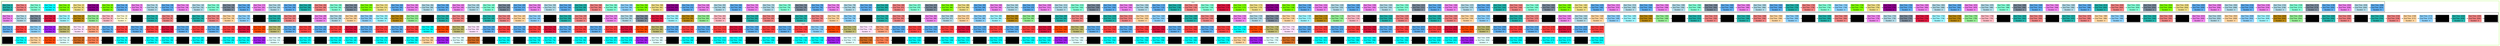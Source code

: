 digraph G {

fontname="Helvetica,Arial,sans-serif"
node [fontname="Helvetica,Arial,sans-serif"]
edge [fontname="Helvetica,Arial,sans-serif"]
graph [rankdir = "LR"];
node [fontsize = "20" shape = "ellipse"];

    subgraph cluster_Mod_0{
        color =chartreuse
        style = bold
        subgraph cluster_0{
           node [style=filled]
           color = black


            "node447" [
               label = "Start Time : 0 | End Time : 4 | Duration : 4"
               shape = "record"
               color = lightseagreen
            ]

            "node385" [
               label = "Start Time : 4 | End Time : 8 | Duration : 4"
               shape = "record"
               color = lightcoral
            ]

            "node96" [
               label = "Start Time : 8 | End Time : 14 | Duration : 6"
               shape = "record"
               color = aquamarine
            ]

            "node314" [
               label = "Start Time : 14 | End Time : 18 | Duration : 4"
               shape = "record"
               color = cyan
            ]

            "node220" [
               label = "Start Time : 18 | End Time : 22 | Duration : 4"
               shape = "record"
               color = chartreuse
            ]

            "node425" [
               label = "Start Time : 22 | End Time : 26 | Duration : 4"
               shape = "record"
               color = lightgoldenrod
            ]

            "node346" [
               label = "Start Time : 26 | End Time : 30 | Duration : 4"
               shape = "record"
               color = darkmagenta
            ]

            "node350" [
               label = "Start Time : 30 | End Time : 34 | Duration : 4"
               shape = "record"
               color = lawngreen
            ]

            "node1" [
               label = "Start Time : 36 | End Time : 42 | Duration : 6"
               shape = "record"
               color = steelblue2
            ]

            "node133" [
               label = "Start Time : 72 | End Time : 76 | Duration : 4"
               shape = "record"
               color = violet
            ]

            "node354" [
               label = "Start Time : 76 | End Time : 80 | Duration : 4"
               shape = "record"
               color = lightblue
            ]

            "node3" [
               label = "Start Time : 108 | End Time : 114 | Duration : 6"
               shape = "record"
               color = steelblue2
            ]

            "node134" [
               label = "Start Time : 144 | End Time : 148 | Duration : 4"
               shape = "record"
               color = violet
            ]

            "node355" [
               label = "Start Time : 148 | End Time : 152 | Duration : 4"
               shape = "record"
               color = lightblue
            ]

            "node97" [
               label = "Start Time : 152 | End Time : 158 | Duration : 6"
               shape = "record"
               color = aquamarine
            ]

            "node496" [
               label = "Start Time : 158 | End Time : 162 | Duration : 4"
               shape = "record"
               color = lightslategray
            ]

            "node5" [
               label = "Start Time : 180 | End Time : 186 | Duration : 6"
               shape = "record"
               color = steelblue2
            ]

            "node135" [
               label = "Start Time : 216 | End Time : 220 | Duration : 4"
               shape = "record"
               color = violet
            ]

            "node356" [
               label = "Start Time : 220 | End Time : 224 | Duration : 4"
               shape = "record"
               color = lightblue
            ]

            "node7" [
               label = "Start Time : 252 | End Time : 258 | Duration : 6"
               shape = "record"
               color = steelblue2
            ]

            "node451" [
               label = "Start Time : 288 | End Time : 292 | Duration : 4"
               shape = "record"
               color = lightseagreen
            ]

            "node389" [
               label = "Start Time : 292 | End Time : 296 | Duration : 4"
               shape = "record"
               color = lightcoral
            ]

            "node98" [
               label = "Start Time : 296 | End Time : 302 | Duration : 6"
               shape = "record"
               color = aquamarine
            ]

            "node497" [
               label = "Start Time : 302 | End Time : 306 | Duration : 4"
               shape = "record"
               color = lightslategray
            ]

            "node221" [
               label = "Start Time : 306 | End Time : 310 | Duration : 4"
               shape = "record"
               color = chartreuse
            ]

            "node426" [
               label = "Start Time : 310 | End Time : 314 | Duration : 4"
               shape = "record"
               color = lightgoldenrod
            ]

            "node9" [
               label = "Start Time : 324 | End Time : 330 | Duration : 6"
               shape = "record"
               color = steelblue2
            ]

            "node137" [
               label = "Start Time : 360 | End Time : 364 | Duration : 4"
               shape = "record"
               color = violet
            ]

            "node358" [
               label = "Start Time : 364 | End Time : 368 | Duration : 4"
               shape = "record"
               color = lightblue
            ]

            "node11" [
               label = "Start Time : 396 | End Time : 402 | Duration : 6"
               shape = "record"
               color = steelblue2
            ]

            "node138" [
               label = "Start Time : 432 | End Time : 436 | Duration : 4"
               shape = "record"
               color = violet
            ]

            "node359" [
               label = "Start Time : 436 | End Time : 440 | Duration : 4"
               shape = "record"
               color = lightblue
            ]

            "node99" [
               label = "Start Time : 440 | End Time : 446 | Duration : 6"
               shape = "record"
               color = aquamarine
            ]

            "node498" [
               label = "Start Time : 446 | End Time : 450 | Duration : 4"
               shape = "record"
               color = lightslategray
            ]

            "node13" [
               label = "Start Time : 468 | End Time : 474 | Duration : 6"
               shape = "record"
               color = steelblue2
            ]

            "node139" [
               label = "Start Time : 504 | End Time : 508 | Duration : 4"
               shape = "record"
               color = violet
            ]

            "node360" [
               label = "Start Time : 508 | End Time : 512 | Duration : 4"
               shape = "record"
               color = lightblue
            ]

            "node15" [
               label = "Start Time : 540 | End Time : 546 | Duration : 6"
               shape = "record"
               color = steelblue2
            ]

            "node455" [
               label = "Start Time : 576 | End Time : 580 | Duration : 4"
               shape = "record"
               color = lightseagreen
            ]

            "node393" [
               label = "Start Time : 580 | End Time : 584 | Duration : 4"
               shape = "record"
               color = lightcoral
            ]

            "node100" [
               label = "Start Time : 584 | End Time : 590 | Duration : 6"
               shape = "record"
               color = aquamarine
            ]

            "node483" [
               label = "Start Time : 590 | End Time : 594 | Duration : 4"
               shape = "record"
               color = lightskyblue
            ]

            "node222" [
               label = "Start Time : 594 | End Time : 598 | Duration : 4"
               shape = "record"
               color = chartreuse
            ]

            "node427" [
               label = "Start Time : 598 | End Time : 602 | Duration : 4"
               shape = "record"
               color = lightgoldenrod
            ]

            "node347" [
               label = "Start Time : 602 | End Time : 606 | Duration : 4"
               shape = "record"
               color = darkmagenta
            ]

            "node17" [
               label = "Start Time : 612 | End Time : 618 | Duration : 6"
               shape = "record"
               color = steelblue2
            ]

            "node141" [
               label = "Start Time : 648 | End Time : 652 | Duration : 4"
               shape = "record"
               color = violet
            ]

            "node362" [
               label = "Start Time : 652 | End Time : 656 | Duration : 4"
               shape = "record"
               color = lightblue
            ]

            "node19" [
               label = "Start Time : 684 | End Time : 690 | Duration : 6"
               shape = "record"
               color = steelblue2
            ]

            "node142" [
               label = "Start Time : 720 | End Time : 724 | Duration : 4"
               shape = "record"
               color = violet
            ]

            "node363" [
               label = "Start Time : 724 | End Time : 728 | Duration : 4"
               shape = "record"
               color = lightblue
            ]

            "node101" [
               label = "Start Time : 728 | End Time : 734 | Duration : 6"
               shape = "record"
               color = aquamarine
            ]

            "node500" [
               label = "Start Time : 734 | End Time : 738 | Duration : 4"
               shape = "record"
               color = lightslategray
            ]

            "node21" [
               label = "Start Time : 756 | End Time : 762 | Duration : 6"
               shape = "record"
               color = steelblue2
            ]

            "node143" [
               label = "Start Time : 792 | End Time : 796 | Duration : 4"
               shape = "record"
               color = violet
            ]

            "node364" [
               label = "Start Time : 796 | End Time : 800 | Duration : 4"
               shape = "record"
               color = lightblue
            ]

            "node23" [
               label = "Start Time : 828 | End Time : 834 | Duration : 6"
               shape = "record"
               color = steelblue2
            ]

            "node459" [
               label = "Start Time : 864 | End Time : 868 | Duration : 4"
               shape = "record"
               color = lightseagreen
            ]

            "node397" [
               label = "Start Time : 868 | End Time : 872 | Duration : 4"
               shape = "record"
               color = lightcoral
            ]

            "node102" [
               label = "Start Time : 872 | End Time : 878 | Duration : 6"
               shape = "record"
               color = aquamarine
            ]

            "node501" [
               label = "Start Time : 878 | End Time : 882 | Duration : 4"
               shape = "record"
               color = lightslategray
            ]

            "node223" [
               label = "Start Time : 882 | End Time : 886 | Duration : 4"
               shape = "record"
               color = chartreuse
            ]

            "node428" [
               label = "Start Time : 886 | End Time : 890 | Duration : 4"
               shape = "record"
               color = lightgoldenrod
            ]

            "node25" [
               label = "Start Time : 900 | End Time : 906 | Duration : 6"
               shape = "record"
               color = steelblue2
            ]

            "node145" [
               label = "Start Time : 936 | End Time : 940 | Duration : 4"
               shape = "record"
               color = violet
            ]

            "node366" [
               label = "Start Time : 940 | End Time : 944 | Duration : 4"
               shape = "record"
               color = lightblue
            ]

            "node27" [
               label = "Start Time : 972 | End Time : 978 | Duration : 6"
               shape = "record"
               color = steelblue2
            ]

            "node146" [
               label = "Start Time : 1008 | End Time : 1012 | Duration : 4"
               shape = "record"
               color = violet
            ]

            "node367" [
               label = "Start Time : 1012 | End Time : 1016 | Duration : 4"
               shape = "record"
               color = lightblue
            ]

            "node103" [
               label = "Start Time : 1016 | End Time : 1022 | Duration : 6"
               shape = "record"
               color = aquamarine
            ]

            "node502" [
               label = "Start Time : 1022 | End Time : 1026 | Duration : 4"
               shape = "record"
               color = lightslategray
            ]

            "node29" [
               label = "Start Time : 1044 | End Time : 1050 | Duration : 6"
               shape = "record"
               color = steelblue2
            ]

            "node147" [
               label = "Start Time : 1080 | End Time : 1084 | Duration : 4"
               shape = "record"
               color = violet
            ]

            "node368" [
               label = "Start Time : 1084 | End Time : 1088 | Duration : 4"
               shape = "record"
               color = lightblue
            ]

            "node31" [
               label = "Start Time : 1116 | End Time : 1122 | Duration : 6"
               shape = "record"
               color = steelblue2
            ]

            "node463" [
               label = "Start Time : 1152 | End Time : 1156 | Duration : 4"
               shape = "record"
               color = lightseagreen
            ]

            "node401" [
               label = "Start Time : 1156 | End Time : 1160 | Duration : 4"
               shape = "record"
               color = lightcoral
            ]

            "node104" [
               label = "Start Time : 1160 | End Time : 1166 | Duration : 6"
               shape = "record"
               color = aquamarine
            ]

            "node306" [
               label = "Start Time : 1166 | End Time : 1170 | Duration : 4"
               shape = "record"
               color = crimson
            ]

            "node224" [
               label = "Start Time : 1170 | End Time : 1174 | Duration : 4"
               shape = "record"
               color = chartreuse
            ]

            "node429" [
               label = "Start Time : 1174 | End Time : 1178 | Duration : 4"
               shape = "record"
               color = lightgoldenrod
            ]

            "node348" [
               label = "Start Time : 1178 | End Time : 1182 | Duration : 4"
               shape = "record"
               color = darkmagenta
            ]

            "node351" [
               label = "Start Time : 1182 | End Time : 1186 | Duration : 4"
               shape = "record"
               color = lawngreen
            ]

            "node33" [
               label = "Start Time : 1188 | End Time : 1194 | Duration : 6"
               shape = "record"
               color = steelblue2
            ]

            "node149" [
               label = "Start Time : 1224 | End Time : 1228 | Duration : 4"
               shape = "record"
               color = violet
            ]

            "node370" [
               label = "Start Time : 1228 | End Time : 1232 | Duration : 4"
               shape = "record"
               color = lightblue
            ]

            "node35" [
               label = "Start Time : 1260 | End Time : 1266 | Duration : 6"
               shape = "record"
               color = steelblue2
            ]

            "node150" [
               label = "Start Time : 1296 | End Time : 1300 | Duration : 4"
               shape = "record"
               color = violet
            ]

            "node371" [
               label = "Start Time : 1300 | End Time : 1304 | Duration : 4"
               shape = "record"
               color = lightblue
            ]

            "node105" [
               label = "Start Time : 1304 | End Time : 1310 | Duration : 6"
               shape = "record"
               color = aquamarine
            ]

            "node504" [
               label = "Start Time : 1310 | End Time : 1314 | Duration : 4"
               shape = "record"
               color = lightslategray
            ]

            "node37" [
               label = "Start Time : 1332 | End Time : 1338 | Duration : 6"
               shape = "record"
               color = steelblue2
            ]

            "node151" [
               label = "Start Time : 1368 | End Time : 1372 | Duration : 4"
               shape = "record"
               color = violet
            ]

            "node372" [
               label = "Start Time : 1372 | End Time : 1376 | Duration : 4"
               shape = "record"
               color = lightblue
            ]

            "node39" [
               label = "Start Time : 1404 | End Time : 1410 | Duration : 6"
               shape = "record"
               color = steelblue2
            ]

            "node467" [
               label = "Start Time : 1440 | End Time : 1444 | Duration : 4"
               shape = "record"
               color = lightseagreen
            ]

            "node405" [
               label = "Start Time : 1444 | End Time : 1448 | Duration : 4"
               shape = "record"
               color = lightcoral
            ]

            "node106" [
               label = "Start Time : 1448 | End Time : 1454 | Duration : 6"
               shape = "record"
               color = aquamarine
            ]

            "node505" [
               label = "Start Time : 1454 | End Time : 1458 | Duration : 4"
               shape = "record"
               color = lightslategray
            ]

            "node225" [
               label = "Start Time : 1458 | End Time : 1462 | Duration : 4"
               shape = "record"
               color = chartreuse
            ]

            "node430" [
               label = "Start Time : 1462 | End Time : 1466 | Duration : 4"
               shape = "record"
               color = lightgoldenrod
            ]

            "node41" [
               label = "Start Time : 1476 | End Time : 1482 | Duration : 6"
               shape = "record"
               color = steelblue2
            ]

            "node153" [
               label = "Start Time : 1512 | End Time : 1516 | Duration : 4"
               shape = "record"
               color = violet
            ]

            "node374" [
               label = "Start Time : 1516 | End Time : 1520 | Duration : 4"
               shape = "record"
               color = lightblue
            ]

            "node43" [
               label = "Start Time : 1548 | End Time : 1554 | Duration : 6"
               shape = "record"
               color = steelblue2
            ]

            "node154" [
               label = "Start Time : 1584 | End Time : 1588 | Duration : 4"
               shape = "record"
               color = violet
            ]

            "node375" [
               label = "Start Time : 1588 | End Time : 1592 | Duration : 4"
               shape = "record"
               color = lightblue
            ]

            "node107" [
               label = "Start Time : 1592 | End Time : 1598 | Duration : 6"
               shape = "record"
               color = aquamarine
            ]

            "node506" [
               label = "Start Time : 1598 | End Time : 1602 | Duration : 4"
               shape = "record"
               color = lightslategray
            ]

            "node45" [
               label = "Start Time : 1620 | End Time : 1626 | Duration : 6"
               shape = "record"
               color = steelblue2
            ]

            "node155" [
               label = "Start Time : 1656 | End Time : 1660 | Duration : 4"
               shape = "record"
               color = violet
            ]

            "node376" [
               label = "Start Time : 1660 | End Time : 1664 | Duration : 4"
               shape = "record"
               color = lightblue
            ]

            "node47" [
               label = "Start Time : 1692 | End Time : 1698 | Duration : 6"
               shape = "record"
               color = steelblue2
            ]

            "node471" [
               label = "Start Time : 1728 | End Time : 1732 | Duration : 4"
               shape = "record"
               color = lightseagreen
            ]

            "node409" [
               label = "Start Time : 1732 | End Time : 1736 | Duration : 4"
               shape = "record"
               color = lightcoral
            ]

            "node108" [
               label = "Start Time : 1736 | End Time : 1742 | Duration : 6"
               shape = "record"
               color = aquamarine
            ]

            "node491" [
               label = "Start Time : 1742 | End Time : 1746 | Duration : 4"
               shape = "record"
               color = lightskyblue
            ]

            "node226" [
               label = "Start Time : 1746 | End Time : 1750 | Duration : 4"
               shape = "record"
               color = chartreuse
            ]

            "node431" [
               label = "Start Time : 1750 | End Time : 1754 | Duration : 4"
               shape = "record"
               color = lightgoldenrod
            ]

            "node349" [
               label = "Start Time : 1754 | End Time : 1758 | Duration : 4"
               shape = "record"
               color = darkmagenta
            ]

            "node49" [
               label = "Start Time : 1764 | End Time : 1770 | Duration : 6"
               shape = "record"
               color = steelblue2
            ]

            "node157" [
               label = "Start Time : 1800 | End Time : 1804 | Duration : 4"
               shape = "record"
               color = violet
            ]

            "node378" [
               label = "Start Time : 1804 | End Time : 1808 | Duration : 4"
               shape = "record"
               color = lightblue
            ]

            "node51" [
               label = "Start Time : 1836 | End Time : 1842 | Duration : 6"
               shape = "record"
               color = steelblue2
            ]

            "node158" [
               label = "Start Time : 1872 | End Time : 1876 | Duration : 4"
               shape = "record"
               color = violet
            ]

            "node379" [
               label = "Start Time : 1876 | End Time : 1880 | Duration : 4"
               shape = "record"
               color = lightblue
            ]

            "node109" [
               label = "Start Time : 1880 | End Time : 1886 | Duration : 6"
               shape = "record"
               color = aquamarine
            ]

            "node508" [
               label = "Start Time : 1886 | End Time : 1890 | Duration : 4"
               shape = "record"
               color = lightslategray
            ]

            "node53" [
               label = "Start Time : 1908 | End Time : 1914 | Duration : 6"
               shape = "record"
               color = steelblue2
            ]

            "node159" [
               label = "Start Time : 1944 | End Time : 1948 | Duration : 4"
               shape = "record"
               color = violet
            ]

            "node380" [
               label = "Start Time : 1948 | End Time : 1952 | Duration : 4"
               shape = "record"
               color = lightblue
            ]

            "node55" [
               label = "Start Time : 1980 | End Time : 1986 | Duration : 6"
               shape = "record"
               color = steelblue2
            ]

            "node475" [
               label = "Start Time : 2016 | End Time : 2020 | Duration : 4"
               shape = "record"
               color = lightseagreen
            ]

            "node413" [
               label = "Start Time : 2020 | End Time : 2024 | Duration : 4"
               shape = "record"
               color = lightcoral
            ]

            "node110" [
               label = "Start Time : 2024 | End Time : 2030 | Duration : 6"
               shape = "record"
               color = aquamarine
            ]

            "node509" [
               label = "Start Time : 2030 | End Time : 2034 | Duration : 4"
               shape = "record"
               color = lightslategray
            ]

            "node227" [
               label = "Start Time : 2034 | End Time : 2038 | Duration : 4"
               shape = "record"
               color = chartreuse
            ]

            "node432" [
               label = "Start Time : 2038 | End Time : 2042 | Duration : 4"
               shape = "record"
               color = lightgoldenrod
            ]

            "node57" [
               label = "Start Time : 2052 | End Time : 2058 | Duration : 6"
               shape = "record"
               color = steelblue2
            ]

            "node161" [
               label = "Start Time : 2088 | End Time : 2092 | Duration : 4"
               shape = "record"
               color = violet
            ]

            "node382" [
               label = "Start Time : 2092 | End Time : 2096 | Duration : 4"
               shape = "record"
               color = lightblue
            ]

            "node59" [
               label = "Start Time : 2124 | End Time : 2130 | Duration : 6"
               shape = "record"
               color = steelblue2
            ]

            "node162" [
               label = "Start Time : 2160 | End Time : 2164 | Duration : 4"
               shape = "record"
               color = violet
            ]

            "node383" [
               label = "Start Time : 2164 | End Time : 2168 | Duration : 4"
               shape = "record"
               color = lightblue
            ]

            "node111" [
               label = "Start Time : 2168 | End Time : 2174 | Duration : 6"
               shape = "record"
               color = aquamarine
            ]

            "node510" [
               label = "Start Time : 2174 | End Time : 2178 | Duration : 4"
               shape = "record"
               color = lightslategray
            ]

            "node61" [
               label = "Start Time : 2196 | End Time : 2202 | Duration : 6"
               shape = "record"
               color = steelblue2
            ]

            "node163" [
               label = "Start Time : 2232 | End Time : 2236 | Duration : 4"
               shape = "record"
               color = violet
            ]

            "node384" [
               label = "Start Time : 2236 | End Time : 2240 | Duration : 4"
               shape = "record"
               color = lightblue
            ]

            "node63" [
               label = "Start Time : 2268 | End Time : 2274 | Duration : 6"
               shape = "record"
               color = steelblue2
            ]

            node447 -> node385 -> node96 -> node314 -> node220 -> node425 -> node346 -> node350 -> node1 -> node133 -> node354 -> node3 -> node134 -> node355 -> node97 -> node496 -> node5 -> node135 -> node356 -> node7 -> node451 -> node389 -> node98 -> node497 -> node221 -> node426 -> node9 -> node137 -> node358 -> node11 -> node138 -> node359 -> node99 -> node498 -> node13 -> node139 -> node360 -> node15 -> node455 -> node393 -> node100 -> node483 -> node222 -> node427 -> node347 -> node17 -> node141 -> node362 -> node19 -> node142 -> node363 -> node101 -> node500 -> node21 -> node143 -> node364 -> node23 -> node459 -> node397 -> node102 -> node501 -> node223 -> node428 -> node25 -> node145 -> node366 -> node27 -> node146 -> node367 -> node103 -> node502 -> node29 -> node147 -> node368 -> node31 -> node463 -> node401 -> node104 -> node306 -> node224 -> node429 -> node348 -> node351 -> node33 -> node149 -> node370 -> node35 -> node150 -> node371 -> node105 -> node504 -> node37 -> node151 -> node372 -> node39 -> node467 -> node405 -> node106 -> node505 -> node225 -> node430 -> node41 -> node153 -> node374 -> node43 -> node154 -> node375 -> node107 -> node506 -> node45 -> node155 -> node376 -> node47 -> node471 -> node409 -> node108 -> node491 -> node226 -> node431 -> node349 -> node49 -> node157 -> node378 -> node51 -> node158 -> node379 -> node109 -> node508 -> node53 -> node159 -> node380 -> node55 -> node475 -> node413 -> node110 -> node509 -> node227 -> node432 -> node57 -> node161 -> node382 -> node59 -> node162 -> node383 -> node111 -> node510 -> node61 -> node163 -> node384 -> node63

            label = "PC #1"

        }
        subgraph cluster_1{
           node [style=filled]
           color = black


            "node132" [
               label = "Start Time : 0 | End Time : 4 | Duration : 4"
               shape = "record"
               color = violet
            ]

            "node353" [
               label = "Start Time : 4 | End Time : 8 | Duration : 4"
               shape = "record"
               color = lightblue
            ]

            "node495" [
               label = "Start Time : 8 | End Time : 12 | Duration : 4"
               shape = "record"
               color = lightslategray
            ]

            "node298" [
               label = "Start Time : 12 | End Time : 16 | Duration : 4"
               shape = "record"
               color = crimson
            ]

            "node212" [
               label = "Start Time : 16 | End Time : 20 | Duration : 4"
               shape = "record"
               color = cadetblue1
            ]

            "node330" [
               label = "Start Time : 20 | End Time : 24 | Duration : 4"
               shape = "record"
               color = darkgoldenrod
            ]

            "node433" [
               label = "Start Time : 24 | End Time : 28 | Duration : 4"
               shape = "record"
               color = lightgreen
            ]

            "node441" [
               label = "Start Time : 28 | End Time : 32 | Duration : 4"
               shape = "record"
               color = lightpink
            ]

            "node352" [
               label = "Start Time : 32 | End Time : 36 | Duration : 4"
               shape = "record"
               color = lemonchiffon
            ]

            "node235" [
               label = "Start Time : 36 | End Time : 40 | Duration : 4"
               shape = "record"
               color = cornflower
            ]

            "node448" [
               label = "Start Time : 72 | End Time : 76 | Duration : 4"
               shape = "record"
               color = lightseagreen
            ]

            "node386" [
               label = "Start Time : 76 | End Time : 80 | Duration : 4"
               shape = "record"
               color = lightcoral
            ]

            "node237" [
               label = "Start Time : 108 | End Time : 112 | Duration : 4"
               shape = "record"
               color = cornflower
            ]

            "node449" [
               label = "Start Time : 144 | End Time : 148 | Duration : 4"
               shape = "record"
               color = lightseagreen
            ]

            "node387" [
               label = "Start Time : 148 | End Time : 152 | Duration : 4"
               shape = "record"
               color = lightcoral
            ]

            "node197" [
               label = "Start Time : 152 | End Time : 156 | Duration : 4"
               shape = "record"
               color = burlywood1
            ]

            "node480" [
               label = "Start Time : 156 | End Time : 160 | Duration : 4"
               shape = "record"
               color = lightskyblue
            ]

            "node239" [
               label = "Start Time : 180 | End Time : 184 | Duration : 4"
               shape = "record"
               color = cornflower
            ]

            "node450" [
               label = "Start Time : 216 | End Time : 220 | Duration : 4"
               shape = "record"
               color = lightseagreen
            ]

            "node388" [
               label = "Start Time : 220 | End Time : 224 | Duration : 4"
               shape = "record"
               color = lightcoral
            ]

            "node241" [
               label = "Start Time : 252 | End Time : 256 | Duration : 4"
               shape = "record"
               color = cornflower
            ]

            "node136" [
               label = "Start Time : 288 | End Time : 292 | Duration : 4"
               shape = "record"
               color = violet
            ]

            "node357" [
               label = "Start Time : 292 | End Time : 296 | Duration : 4"
               shape = "record"
               color = lightblue
            ]

            "node198" [
               label = "Start Time : 296 | End Time : 300 | Duration : 4"
               shape = "record"
               color = burlywood1
            ]

            "node481" [
               label = "Start Time : 300 | End Time : 304 | Duration : 4"
               shape = "record"
               color = lightskyblue
            ]

            "node213" [
               label = "Start Time : 304 | End Time : 308 | Duration : 4"
               shape = "record"
               color = cadetblue1
            ]

            "node331" [
               label = "Start Time : 308 | End Time : 312 | Duration : 4"
               shape = "record"
               color = darkgoldenrod
            ]

            "node434" [
               label = "Start Time : 312 | End Time : 316 | Duration : 4"
               shape = "record"
               color = lightgreen
            ]

            "node243" [
               label = "Start Time : 324 | End Time : 328 | Duration : 4"
               shape = "record"
               color = cornflower
            ]

            "node452" [
               label = "Start Time : 360 | End Time : 364 | Duration : 4"
               shape = "record"
               color = lightseagreen
            ]

            "node390" [
               label = "Start Time : 364 | End Time : 368 | Duration : 4"
               shape = "record"
               color = lightcoral
            ]

            "node245" [
               label = "Start Time : 396 | End Time : 400 | Duration : 4"
               shape = "record"
               color = cornflower
            ]

            "node453" [
               label = "Start Time : 432 | End Time : 436 | Duration : 4"
               shape = "record"
               color = lightseagreen
            ]

            "node391" [
               label = "Start Time : 436 | End Time : 440 | Duration : 4"
               shape = "record"
               color = lightcoral
            ]

            "node199" [
               label = "Start Time : 440 | End Time : 444 | Duration : 4"
               shape = "record"
               color = burlywood1
            ]

            "node482" [
               label = "Start Time : 444 | End Time : 448 | Duration : 4"
               shape = "record"
               color = lightskyblue
            ]

            "node247" [
               label = "Start Time : 468 | End Time : 472 | Duration : 4"
               shape = "record"
               color = cornflower
            ]

            "node454" [
               label = "Start Time : 504 | End Time : 508 | Duration : 4"
               shape = "record"
               color = lightseagreen
            ]

            "node392" [
               label = "Start Time : 508 | End Time : 512 | Duration : 4"
               shape = "record"
               color = lightcoral
            ]

            "node249" [
               label = "Start Time : 540 | End Time : 544 | Duration : 4"
               shape = "record"
               color = cornflower
            ]

            "node140" [
               label = "Start Time : 576 | End Time : 580 | Duration : 4"
               shape = "record"
               color = violet
            ]

            "node361" [
               label = "Start Time : 580 | End Time : 584 | Duration : 4"
               shape = "record"
               color = lightblue
            ]

            "node499" [
               label = "Start Time : 584 | End Time : 588 | Duration : 4"
               shape = "record"
               color = lightslategray
            ]

            "node302" [
               label = "Start Time : 588 | End Time : 592 | Duration : 4"
               shape = "record"
               color = crimson
            ]

            "node214" [
               label = "Start Time : 592 | End Time : 596 | Duration : 4"
               shape = "record"
               color = cadetblue1
            ]

            "node332" [
               label = "Start Time : 596 | End Time : 600 | Duration : 4"
               shape = "record"
               color = darkgoldenrod
            ]

            "node435" [
               label = "Start Time : 600 | End Time : 604 | Duration : 4"
               shape = "record"
               color = lightgreen
            ]

            "node442" [
               label = "Start Time : 604 | End Time : 608 | Duration : 4"
               shape = "record"
               color = lightpink
            ]

            "node251" [
               label = "Start Time : 612 | End Time : 616 | Duration : 4"
               shape = "record"
               color = cornflower
            ]

            "node456" [
               label = "Start Time : 648 | End Time : 652 | Duration : 4"
               shape = "record"
               color = lightseagreen
            ]

            "node394" [
               label = "Start Time : 652 | End Time : 656 | Duration : 4"
               shape = "record"
               color = lightcoral
            ]

            "node253" [
               label = "Start Time : 684 | End Time : 688 | Duration : 4"
               shape = "record"
               color = cornflower
            ]

            "node457" [
               label = "Start Time : 720 | End Time : 724 | Duration : 4"
               shape = "record"
               color = lightseagreen
            ]

            "node395" [
               label = "Start Time : 724 | End Time : 728 | Duration : 4"
               shape = "record"
               color = lightcoral
            ]

            "node201" [
               label = "Start Time : 728 | End Time : 732 | Duration : 4"
               shape = "record"
               color = burlywood1
            ]

            "node484" [
               label = "Start Time : 732 | End Time : 736 | Duration : 4"
               shape = "record"
               color = lightskyblue
            ]

            "node255" [
               label = "Start Time : 756 | End Time : 760 | Duration : 4"
               shape = "record"
               color = cornflower
            ]

            "node458" [
               label = "Start Time : 792 | End Time : 796 | Duration : 4"
               shape = "record"
               color = lightseagreen
            ]

            "node396" [
               label = "Start Time : 796 | End Time : 800 | Duration : 4"
               shape = "record"
               color = lightcoral
            ]

            "node257" [
               label = "Start Time : 828 | End Time : 832 | Duration : 4"
               shape = "record"
               color = cornflower
            ]

            "node144" [
               label = "Start Time : 864 | End Time : 868 | Duration : 4"
               shape = "record"
               color = violet
            ]

            "node365" [
               label = "Start Time : 868 | End Time : 872 | Duration : 4"
               shape = "record"
               color = lightblue
            ]

            "node202" [
               label = "Start Time : 872 | End Time : 876 | Duration : 4"
               shape = "record"
               color = burlywood1
            ]

            "node485" [
               label = "Start Time : 876 | End Time : 880 | Duration : 4"
               shape = "record"
               color = lightskyblue
            ]

            "node215" [
               label = "Start Time : 880 | End Time : 884 | Duration : 4"
               shape = "record"
               color = cadetblue1
            ]

            "node333" [
               label = "Start Time : 884 | End Time : 888 | Duration : 4"
               shape = "record"
               color = darkgoldenrod
            ]

            "node436" [
               label = "Start Time : 888 | End Time : 892 | Duration : 4"
               shape = "record"
               color = lightgreen
            ]

            "node259" [
               label = "Start Time : 900 | End Time : 904 | Duration : 4"
               shape = "record"
               color = cornflower
            ]

            "node460" [
               label = "Start Time : 936 | End Time : 940 | Duration : 4"
               shape = "record"
               color = lightseagreen
            ]

            "node398" [
               label = "Start Time : 940 | End Time : 944 | Duration : 4"
               shape = "record"
               color = lightcoral
            ]

            "node261" [
               label = "Start Time : 972 | End Time : 976 | Duration : 4"
               shape = "record"
               color = cornflower
            ]

            "node461" [
               label = "Start Time : 1008 | End Time : 1012 | Duration : 4"
               shape = "record"
               color = lightseagreen
            ]

            "node399" [
               label = "Start Time : 1012 | End Time : 1016 | Duration : 4"
               shape = "record"
               color = lightcoral
            ]

            "node203" [
               label = "Start Time : 1016 | End Time : 1020 | Duration : 4"
               shape = "record"
               color = burlywood1
            ]

            "node486" [
               label = "Start Time : 1020 | End Time : 1024 | Duration : 4"
               shape = "record"
               color = lightskyblue
            ]

            "node263" [
               label = "Start Time : 1044 | End Time : 1048 | Duration : 4"
               shape = "record"
               color = cornflower
            ]

            "node462" [
               label = "Start Time : 1080 | End Time : 1084 | Duration : 4"
               shape = "record"
               color = lightseagreen
            ]

            "node400" [
               label = "Start Time : 1084 | End Time : 1088 | Duration : 4"
               shape = "record"
               color = lightcoral
            ]

            "node265" [
               label = "Start Time : 1116 | End Time : 1120 | Duration : 4"
               shape = "record"
               color = cornflower
            ]

            "node148" [
               label = "Start Time : 1152 | End Time : 1156 | Duration : 4"
               shape = "record"
               color = violet
            ]

            "node369" [
               label = "Start Time : 1156 | End Time : 1160 | Duration : 4"
               shape = "record"
               color = lightblue
            ]

            "node503" [
               label = "Start Time : 1160 | End Time : 1164 | Duration : 4"
               shape = "record"
               color = lightslategray
            ]

            "node204" [
               label = "Start Time : 1164 | End Time : 1168 | Duration : 4"
               shape = "record"
               color = burlywood1
            ]

            "node216" [
               label = "Start Time : 1168 | End Time : 1172 | Duration : 4"
               shape = "record"
               color = cadetblue1
            ]

            "node334" [
               label = "Start Time : 1172 | End Time : 1176 | Duration : 4"
               shape = "record"
               color = darkgoldenrod
            ]

            "node437" [
               label = "Start Time : 1176 | End Time : 1180 | Duration : 4"
               shape = "record"
               color = lightgreen
            ]

            "node443" [
               label = "Start Time : 1180 | End Time : 1184 | Duration : 4"
               shape = "record"
               color = lightpink
            ]

            "node267" [
               label = "Start Time : 1188 | End Time : 1192 | Duration : 4"
               shape = "record"
               color = cornflower
            ]

            "node464" [
               label = "Start Time : 1224 | End Time : 1228 | Duration : 4"
               shape = "record"
               color = lightseagreen
            ]

            "node402" [
               label = "Start Time : 1228 | End Time : 1232 | Duration : 4"
               shape = "record"
               color = lightcoral
            ]

            "node269" [
               label = "Start Time : 1260 | End Time : 1264 | Duration : 4"
               shape = "record"
               color = cornflower
            ]

            "node465" [
               label = "Start Time : 1296 | End Time : 1300 | Duration : 4"
               shape = "record"
               color = lightseagreen
            ]

            "node403" [
               label = "Start Time : 1300 | End Time : 1304 | Duration : 4"
               shape = "record"
               color = lightcoral
            ]

            "node205" [
               label = "Start Time : 1304 | End Time : 1308 | Duration : 4"
               shape = "record"
               color = burlywood1
            ]

            "node488" [
               label = "Start Time : 1308 | End Time : 1312 | Duration : 4"
               shape = "record"
               color = lightskyblue
            ]

            "node271" [
               label = "Start Time : 1332 | End Time : 1336 | Duration : 4"
               shape = "record"
               color = cornflower
            ]

            "node466" [
               label = "Start Time : 1368 | End Time : 1372 | Duration : 4"
               shape = "record"
               color = lightseagreen
            ]

            "node404" [
               label = "Start Time : 1372 | End Time : 1376 | Duration : 4"
               shape = "record"
               color = lightcoral
            ]

            "node273" [
               label = "Start Time : 1404 | End Time : 1408 | Duration : 4"
               shape = "record"
               color = cornflower
            ]

            "node152" [
               label = "Start Time : 1440 | End Time : 1444 | Duration : 4"
               shape = "record"
               color = violet
            ]

            "node373" [
               label = "Start Time : 1444 | End Time : 1448 | Duration : 4"
               shape = "record"
               color = lightblue
            ]

            "node206" [
               label = "Start Time : 1448 | End Time : 1452 | Duration : 4"
               shape = "record"
               color = burlywood1
            ]

            "node489" [
               label = "Start Time : 1452 | End Time : 1456 | Duration : 4"
               shape = "record"
               color = lightskyblue
            ]

            "node217" [
               label = "Start Time : 1456 | End Time : 1460 | Duration : 4"
               shape = "record"
               color = cadetblue1
            ]

            "node335" [
               label = "Start Time : 1460 | End Time : 1464 | Duration : 4"
               shape = "record"
               color = darkgoldenrod
            ]

            "node438" [
               label = "Start Time : 1464 | End Time : 1468 | Duration : 4"
               shape = "record"
               color = lightgreen
            ]

            "node275" [
               label = "Start Time : 1476 | End Time : 1480 | Duration : 4"
               shape = "record"
               color = cornflower
            ]

            "node468" [
               label = "Start Time : 1512 | End Time : 1516 | Duration : 4"
               shape = "record"
               color = lightseagreen
            ]

            "node406" [
               label = "Start Time : 1516 | End Time : 1520 | Duration : 4"
               shape = "record"
               color = lightcoral
            ]

            "node277" [
               label = "Start Time : 1548 | End Time : 1552 | Duration : 4"
               shape = "record"
               color = cornflower
            ]

            "node469" [
               label = "Start Time : 1584 | End Time : 1588 | Duration : 4"
               shape = "record"
               color = lightseagreen
            ]

            "node407" [
               label = "Start Time : 1588 | End Time : 1592 | Duration : 4"
               shape = "record"
               color = lightcoral
            ]

            "node207" [
               label = "Start Time : 1592 | End Time : 1596 | Duration : 4"
               shape = "record"
               color = burlywood1
            ]

            "node490" [
               label = "Start Time : 1596 | End Time : 1600 | Duration : 4"
               shape = "record"
               color = lightskyblue
            ]

            "node279" [
               label = "Start Time : 1620 | End Time : 1624 | Duration : 4"
               shape = "record"
               color = cornflower
            ]

            "node470" [
               label = "Start Time : 1656 | End Time : 1660 | Duration : 4"
               shape = "record"
               color = lightseagreen
            ]

            "node408" [
               label = "Start Time : 1660 | End Time : 1664 | Duration : 4"
               shape = "record"
               color = lightcoral
            ]

            "node281" [
               label = "Start Time : 1692 | End Time : 1696 | Duration : 4"
               shape = "record"
               color = cornflower
            ]

            "node156" [
               label = "Start Time : 1728 | End Time : 1732 | Duration : 4"
               shape = "record"
               color = violet
            ]

            "node377" [
               label = "Start Time : 1732 | End Time : 1736 | Duration : 4"
               shape = "record"
               color = lightblue
            ]

            "node507" [
               label = "Start Time : 1736 | End Time : 1740 | Duration : 4"
               shape = "record"
               color = lightslategray
            ]

            "node310" [
               label = "Start Time : 1740 | End Time : 1744 | Duration : 4"
               shape = "record"
               color = crimson
            ]

            "node218" [
               label = "Start Time : 1744 | End Time : 1748 | Duration : 4"
               shape = "record"
               color = cadetblue1
            ]

            "node336" [
               label = "Start Time : 1748 | End Time : 1752 | Duration : 4"
               shape = "record"
               color = darkgoldenrod
            ]

            "node439" [
               label = "Start Time : 1752 | End Time : 1756 | Duration : 4"
               shape = "record"
               color = lightgreen
            ]

            "node444" [
               label = "Start Time : 1756 | End Time : 1760 | Duration : 4"
               shape = "record"
               color = lightpink
            ]

            "node283" [
               label = "Start Time : 1764 | End Time : 1768 | Duration : 4"
               shape = "record"
               color = cornflower
            ]

            "node472" [
               label = "Start Time : 1800 | End Time : 1804 | Duration : 4"
               shape = "record"
               color = lightseagreen
            ]

            "node410" [
               label = "Start Time : 1804 | End Time : 1808 | Duration : 4"
               shape = "record"
               color = lightcoral
            ]

            "node285" [
               label = "Start Time : 1836 | End Time : 1840 | Duration : 4"
               shape = "record"
               color = cornflower
            ]

            "node473" [
               label = "Start Time : 1872 | End Time : 1876 | Duration : 4"
               shape = "record"
               color = lightseagreen
            ]

            "node411" [
               label = "Start Time : 1876 | End Time : 1880 | Duration : 4"
               shape = "record"
               color = lightcoral
            ]

            "node209" [
               label = "Start Time : 1880 | End Time : 1884 | Duration : 4"
               shape = "record"
               color = burlywood1
            ]

            "node492" [
               label = "Start Time : 1884 | End Time : 1888 | Duration : 4"
               shape = "record"
               color = lightskyblue
            ]

            "node287" [
               label = "Start Time : 1908 | End Time : 1912 | Duration : 4"
               shape = "record"
               color = cornflower
            ]

            "node474" [
               label = "Start Time : 1944 | End Time : 1948 | Duration : 4"
               shape = "record"
               color = lightseagreen
            ]

            "node412" [
               label = "Start Time : 1948 | End Time : 1952 | Duration : 4"
               shape = "record"
               color = lightcoral
            ]

            "node289" [
               label = "Start Time : 1980 | End Time : 1984 | Duration : 4"
               shape = "record"
               color = cornflower
            ]

            "node160" [
               label = "Start Time : 2016 | End Time : 2020 | Duration : 4"
               shape = "record"
               color = violet
            ]

            "node381" [
               label = "Start Time : 2020 | End Time : 2024 | Duration : 4"
               shape = "record"
               color = lightblue
            ]

            "node210" [
               label = "Start Time : 2024 | End Time : 2028 | Duration : 4"
               shape = "record"
               color = burlywood1
            ]

            "node493" [
               label = "Start Time : 2028 | End Time : 2032 | Duration : 4"
               shape = "record"
               color = lightskyblue
            ]

            "node219" [
               label = "Start Time : 2032 | End Time : 2036 | Duration : 4"
               shape = "record"
               color = cadetblue1
            ]

            "node337" [
               label = "Start Time : 2036 | End Time : 2040 | Duration : 4"
               shape = "record"
               color = darkgoldenrod
            ]

            "node440" [
               label = "Start Time : 2040 | End Time : 2044 | Duration : 4"
               shape = "record"
               color = lightgreen
            ]

            "node291" [
               label = "Start Time : 2052 | End Time : 2056 | Duration : 4"
               shape = "record"
               color = cornflower
            ]

            "node476" [
               label = "Start Time : 2088 | End Time : 2092 | Duration : 4"
               shape = "record"
               color = lightseagreen
            ]

            "node414" [
               label = "Start Time : 2092 | End Time : 2096 | Duration : 4"
               shape = "record"
               color = lightcoral
            ]

            "node293" [
               label = "Start Time : 2124 | End Time : 2128 | Duration : 4"
               shape = "record"
               color = cornflower
            ]

            "node477" [
               label = "Start Time : 2160 | End Time : 2164 | Duration : 4"
               shape = "record"
               color = lightseagreen
            ]

            "node415" [
               label = "Start Time : 2164 | End Time : 2168 | Duration : 4"
               shape = "record"
               color = lightcoral
            ]

            "node211" [
               label = "Start Time : 2168 | End Time : 2172 | Duration : 4"
               shape = "record"
               color = burlywood1
            ]

            "node494" [
               label = "Start Time : 2172 | End Time : 2176 | Duration : 4"
               shape = "record"
               color = lightskyblue
            ]

            "node295" [
               label = "Start Time : 2196 | End Time : 2200 | Duration : 4"
               shape = "record"
               color = cornflower
            ]

            "node478" [
               label = "Start Time : 2232 | End Time : 2236 | Duration : 4"
               shape = "record"
               color = lightseagreen
            ]

            "node416" [
               label = "Start Time : 2236 | End Time : 2240 | Duration : 4"
               shape = "record"
               color = lightcoral
            ]

            "node297" [
               label = "Start Time : 2268 | End Time : 2272 | Duration : 4"
               shape = "record"
               color = cornflower
            ]

            node132 -> node353 -> node495 -> node298 -> node212 -> node330 -> node433 -> node441 -> node352 -> node235 -> node448 -> node386 -> node237 -> node449 -> node387 -> node197 -> node480 -> node239 -> node450 -> node388 -> node241 -> node136 -> node357 -> node198 -> node481 -> node213 -> node331 -> node434 -> node243 -> node452 -> node390 -> node245 -> node453 -> node391 -> node199 -> node482 -> node247 -> node454 -> node392 -> node249 -> node140 -> node361 -> node499 -> node302 -> node214 -> node332 -> node435 -> node442 -> node251 -> node456 -> node394 -> node253 -> node457 -> node395 -> node201 -> node484 -> node255 -> node458 -> node396 -> node257 -> node144 -> node365 -> node202 -> node485 -> node215 -> node333 -> node436 -> node259 -> node460 -> node398 -> node261 -> node461 -> node399 -> node203 -> node486 -> node263 -> node462 -> node400 -> node265 -> node148 -> node369 -> node503 -> node204 -> node216 -> node334 -> node437 -> node443 -> node267 -> node464 -> node402 -> node269 -> node465 -> node403 -> node205 -> node488 -> node271 -> node466 -> node404 -> node273 -> node152 -> node373 -> node206 -> node489 -> node217 -> node335 -> node438 -> node275 -> node468 -> node406 -> node277 -> node469 -> node407 -> node207 -> node490 -> node279 -> node470 -> node408 -> node281 -> node156 -> node377 -> node507 -> node310 -> node218 -> node336 -> node439 -> node444 -> node283 -> node472 -> node410 -> node285 -> node473 -> node411 -> node209 -> node492 -> node287 -> node474 -> node412 -> node289 -> node160 -> node381 -> node210 -> node493 -> node219 -> node337 -> node440 -> node291 -> node476 -> node414 -> node293 -> node477 -> node415 -> node211 -> node494 -> node295 -> node478 -> node416 -> node297

            label = "PC #2"

        }
        subgraph cluster_2{
           node [style=filled]
           color = black


            "node0" [
               label = "Start Time : 0 | End Time : 6 | Duration : 6"
               shape = "record"
               color = steelblue2
            ]

            "node164" [
               label = "Start Time : 6 | End Time : 10 | Duration : 4"
               shape = "record"
               color = brown1
            ]

            "node479" [
               label = "Start Time : 10 | End Time : 14 | Duration : 4"
               shape = "record"
               color = lightskyblue
            ]

            "node120" [
               label = "Start Time : 14 | End Time : 20 | Duration : 6"
               shape = "record"
               color = x11purple
            ]

            "node338" [
               label = "Start Time : 20 | End Time : 24 | Duration : 4"
               shape = "record"
               color = darkkhaki
            ]

            "node128" [
               label = "Start Time : 24 | End Time : 30 | Duration : 6"
               shape = "record"
               color = thistle1
            ]

            "node445" [
               label = "Start Time : 30 | End Time : 34 | Duration : 4"
               shape = "record"
               color = lightsalmon
            ]

            "node2" [
               label = "Start Time : 72 | End Time : 78 | Duration : 6"
               shape = "record"
               color = steelblue2
            ]

            "node165" [
               label = "Start Time : 78 | End Time : 82 | Duration : 4"
               shape = "record"
               color = brown1
            ]

            "node4" [
               label = "Start Time : 144 | End Time : 150 | Duration : 6"
               shape = "record"
               color = steelblue2
            ]

            "node166" [
               label = "Start Time : 150 | End Time : 154 | Duration : 4"
               shape = "record"
               color = brown1
            ]

            "node299" [
               label = "Start Time : 154 | End Time : 158 | Duration : 4"
               shape = "record"
               color = crimson
            ]

            "node6" [
               label = "Start Time : 216 | End Time : 222 | Duration : 6"
               shape = "record"
               color = steelblue2
            ]

            "node167" [
               label = "Start Time : 222 | End Time : 226 | Duration : 4"
               shape = "record"
               color = brown1
            ]

            "node8" [
               label = "Start Time : 288 | End Time : 294 | Duration : 6"
               shape = "record"
               color = steelblue2
            ]

            "node168" [
               label = "Start Time : 294 | End Time : 298 | Duration : 4"
               shape = "record"
               color = brown1
            ]

            "node300" [
               label = "Start Time : 298 | End Time : 302 | Duration : 4"
               shape = "record"
               color = crimson
            ]

            "node113" [
               label = "Start Time : 302 | End Time : 308 | Duration : 6"
               shape = "record"
               color = orangered1
            ]

            "node339" [
               label = "Start Time : 308 | End Time : 312 | Duration : 4"
               shape = "record"
               color = darkkhaki
            ]

            "node10" [
               label = "Start Time : 360 | End Time : 366 | Duration : 6"
               shape = "record"
               color = steelblue2
            ]

            "node169" [
               label = "Start Time : 366 | End Time : 370 | Duration : 4"
               shape = "record"
               color = brown1
            ]

            "node12" [
               label = "Start Time : 432 | End Time : 438 | Duration : 6"
               shape = "record"
               color = steelblue2
            ]

            "node170" [
               label = "Start Time : 438 | End Time : 442 | Duration : 4"
               shape = "record"
               color = brown1
            ]

            "node301" [
               label = "Start Time : 442 | End Time : 446 | Duration : 4"
               shape = "record"
               color = crimson
            ]

            "node14" [
               label = "Start Time : 504 | End Time : 510 | Duration : 6"
               shape = "record"
               color = steelblue2
            ]

            "node171" [
               label = "Start Time : 510 | End Time : 514 | Duration : 4"
               shape = "record"
               color = brown1
            ]

            "node16" [
               label = "Start Time : 576 | End Time : 582 | Duration : 6"
               shape = "record"
               color = steelblue2
            ]

            "node172" [
               label = "Start Time : 582 | End Time : 586 | Duration : 4"
               shape = "record"
               color = brown1
            ]

            "node318" [
               label = "Start Time : 586 | End Time : 590 | Duration : 4"
               shape = "record"
               color = cyan
            ]

            "node114" [
               label = "Start Time : 590 | End Time : 596 | Duration : 6"
               shape = "record"
               color = orangered1
            ]

            "node340" [
               label = "Start Time : 596 | End Time : 600 | Duration : 4"
               shape = "record"
               color = darkkhaki
            ]

            "node129" [
               label = "Start Time : 600 | End Time : 606 | Duration : 6"
               shape = "record"
               color = thistle1
            ]

            "node18" [
               label = "Start Time : 648 | End Time : 654 | Duration : 6"
               shape = "record"
               color = steelblue2
            ]

            "node173" [
               label = "Start Time : 654 | End Time : 658 | Duration : 4"
               shape = "record"
               color = brown1
            ]

            "node20" [
               label = "Start Time : 720 | End Time : 726 | Duration : 6"
               shape = "record"
               color = steelblue2
            ]

            "node174" [
               label = "Start Time : 726 | End Time : 730 | Duration : 4"
               shape = "record"
               color = brown1
            ]

            "node303" [
               label = "Start Time : 730 | End Time : 734 | Duration : 4"
               shape = "record"
               color = crimson
            ]

            "node22" [
               label = "Start Time : 792 | End Time : 798 | Duration : 6"
               shape = "record"
               color = steelblue2
            ]

            "node175" [
               label = "Start Time : 798 | End Time : 802 | Duration : 4"
               shape = "record"
               color = brown1
            ]

            "node24" [
               label = "Start Time : 864 | End Time : 870 | Duration : 6"
               shape = "record"
               color = steelblue2
            ]

            "node176" [
               label = "Start Time : 870 | End Time : 874 | Duration : 4"
               shape = "record"
               color = brown1
            ]

            "node304" [
               label = "Start Time : 874 | End Time : 878 | Duration : 4"
               shape = "record"
               color = crimson
            ]

            "node115" [
               label = "Start Time : 878 | End Time : 884 | Duration : 6"
               shape = "record"
               color = orangered1
            ]

            "node341" [
               label = "Start Time : 884 | End Time : 888 | Duration : 4"
               shape = "record"
               color = darkkhaki
            ]

            "node26" [
               label = "Start Time : 936 | End Time : 942 | Duration : 6"
               shape = "record"
               color = steelblue2
            ]

            "node177" [
               label = "Start Time : 942 | End Time : 946 | Duration : 4"
               shape = "record"
               color = brown1
            ]

            "node28" [
               label = "Start Time : 1008 | End Time : 1014 | Duration : 6"
               shape = "record"
               color = steelblue2
            ]

            "node178" [
               label = "Start Time : 1014 | End Time : 1018 | Duration : 4"
               shape = "record"
               color = brown1
            ]

            "node305" [
               label = "Start Time : 1018 | End Time : 1022 | Duration : 4"
               shape = "record"
               color = crimson
            ]

            "node30" [
               label = "Start Time : 1080 | End Time : 1086 | Duration : 6"
               shape = "record"
               color = steelblue2
            ]

            "node179" [
               label = "Start Time : 1086 | End Time : 1090 | Duration : 4"
               shape = "record"
               color = brown1
            ]

            "node32" [
               label = "Start Time : 1152 | End Time : 1158 | Duration : 6"
               shape = "record"
               color = steelblue2
            ]

            "node180" [
               label = "Start Time : 1158 | End Time : 1162 | Duration : 4"
               shape = "record"
               color = brown1
            ]

            "node487" [
               label = "Start Time : 1162 | End Time : 1166 | Duration : 4"
               shape = "record"
               color = lightskyblue
            ]

            "node116" [
               label = "Start Time : 1166 | End Time : 1172 | Duration : 6"
               shape = "record"
               color = orangered1
            ]

            "node342" [
               label = "Start Time : 1172 | End Time : 1176 | Duration : 4"
               shape = "record"
               color = darkkhaki
            ]

            "node130" [
               label = "Start Time : 1176 | End Time : 1182 | Duration : 6"
               shape = "record"
               color = thistle1
            ]

            "node446" [
               label = "Start Time : 1182 | End Time : 1186 | Duration : 4"
               shape = "record"
               color = lightsalmon
            ]

            "node34" [
               label = "Start Time : 1224 | End Time : 1230 | Duration : 6"
               shape = "record"
               color = steelblue2
            ]

            "node181" [
               label = "Start Time : 1230 | End Time : 1234 | Duration : 4"
               shape = "record"
               color = brown1
            ]

            "node36" [
               label = "Start Time : 1296 | End Time : 1302 | Duration : 6"
               shape = "record"
               color = steelblue2
            ]

            "node182" [
               label = "Start Time : 1302 | End Time : 1306 | Duration : 4"
               shape = "record"
               color = brown1
            ]

            "node307" [
               label = "Start Time : 1306 | End Time : 1310 | Duration : 4"
               shape = "record"
               color = crimson
            ]

            "node38" [
               label = "Start Time : 1368 | End Time : 1374 | Duration : 6"
               shape = "record"
               color = steelblue2
            ]

            "node183" [
               label = "Start Time : 1374 | End Time : 1378 | Duration : 4"
               shape = "record"
               color = brown1
            ]

            "node40" [
               label = "Start Time : 1440 | End Time : 1446 | Duration : 6"
               shape = "record"
               color = steelblue2
            ]

            "node184" [
               label = "Start Time : 1446 | End Time : 1450 | Duration : 4"
               shape = "record"
               color = brown1
            ]

            "node308" [
               label = "Start Time : 1450 | End Time : 1454 | Duration : 4"
               shape = "record"
               color = crimson
            ]

            "node117" [
               label = "Start Time : 1454 | End Time : 1460 | Duration : 6"
               shape = "record"
               color = orangered1
            ]

            "node343" [
               label = "Start Time : 1460 | End Time : 1464 | Duration : 4"
               shape = "record"
               color = darkkhaki
            ]

            "node42" [
               label = "Start Time : 1512 | End Time : 1518 | Duration : 6"
               shape = "record"
               color = steelblue2
            ]

            "node185" [
               label = "Start Time : 1518 | End Time : 1522 | Duration : 4"
               shape = "record"
               color = brown1
            ]

            "node44" [
               label = "Start Time : 1584 | End Time : 1590 | Duration : 6"
               shape = "record"
               color = steelblue2
            ]

            "node186" [
               label = "Start Time : 1590 | End Time : 1594 | Duration : 4"
               shape = "record"
               color = brown1
            ]

            "node309" [
               label = "Start Time : 1594 | End Time : 1598 | Duration : 4"
               shape = "record"
               color = crimson
            ]

            "node46" [
               label = "Start Time : 1656 | End Time : 1662 | Duration : 6"
               shape = "record"
               color = steelblue2
            ]

            "node187" [
               label = "Start Time : 1662 | End Time : 1666 | Duration : 4"
               shape = "record"
               color = brown1
            ]

            "node48" [
               label = "Start Time : 1728 | End Time : 1734 | Duration : 6"
               shape = "record"
               color = steelblue2
            ]

            "node188" [
               label = "Start Time : 1734 | End Time : 1738 | Duration : 4"
               shape = "record"
               color = brown1
            ]

            "node326" [
               label = "Start Time : 1738 | End Time : 1742 | Duration : 4"
               shape = "record"
               color = cyan
            ]

            "node118" [
               label = "Start Time : 1742 | End Time : 1748 | Duration : 6"
               shape = "record"
               color = orangered1
            ]

            "node344" [
               label = "Start Time : 1748 | End Time : 1752 | Duration : 4"
               shape = "record"
               color = darkkhaki
            ]

            "node131" [
               label = "Start Time : 1752 | End Time : 1758 | Duration : 6"
               shape = "record"
               color = thistle1
            ]

            "node50" [
               label = "Start Time : 1800 | End Time : 1806 | Duration : 6"
               shape = "record"
               color = steelblue2
            ]

            "node189" [
               label = "Start Time : 1806 | End Time : 1810 | Duration : 4"
               shape = "record"
               color = brown1
            ]

            "node52" [
               label = "Start Time : 1872 | End Time : 1878 | Duration : 6"
               shape = "record"
               color = steelblue2
            ]

            "node190" [
               label = "Start Time : 1878 | End Time : 1882 | Duration : 4"
               shape = "record"
               color = brown1
            ]

            "node311" [
               label = "Start Time : 1882 | End Time : 1886 | Duration : 4"
               shape = "record"
               color = crimson
            ]

            "node54" [
               label = "Start Time : 1944 | End Time : 1950 | Duration : 6"
               shape = "record"
               color = steelblue2
            ]

            "node191" [
               label = "Start Time : 1950 | End Time : 1954 | Duration : 4"
               shape = "record"
               color = brown1
            ]

            "node56" [
               label = "Start Time : 2016 | End Time : 2022 | Duration : 6"
               shape = "record"
               color = steelblue2
            ]

            "node192" [
               label = "Start Time : 2022 | End Time : 2026 | Duration : 4"
               shape = "record"
               color = brown1
            ]

            "node312" [
               label = "Start Time : 2026 | End Time : 2030 | Duration : 4"
               shape = "record"
               color = crimson
            ]

            "node119" [
               label = "Start Time : 2030 | End Time : 2036 | Duration : 6"
               shape = "record"
               color = orangered1
            ]

            "node345" [
               label = "Start Time : 2036 | End Time : 2040 | Duration : 4"
               shape = "record"
               color = darkkhaki
            ]

            "node58" [
               label = "Start Time : 2088 | End Time : 2094 | Duration : 6"
               shape = "record"
               color = steelblue2
            ]

            "node193" [
               label = "Start Time : 2094 | End Time : 2098 | Duration : 4"
               shape = "record"
               color = brown1
            ]

            "node60" [
               label = "Start Time : 2160 | End Time : 2166 | Duration : 6"
               shape = "record"
               color = steelblue2
            ]

            "node194" [
               label = "Start Time : 2166 | End Time : 2170 | Duration : 4"
               shape = "record"
               color = brown1
            ]

            "node313" [
               label = "Start Time : 2170 | End Time : 2174 | Duration : 4"
               shape = "record"
               color = crimson
            ]

            "node62" [
               label = "Start Time : 2232 | End Time : 2238 | Duration : 6"
               shape = "record"
               color = steelblue2
            ]

            "node195" [
               label = "Start Time : 2238 | End Time : 2242 | Duration : 4"
               shape = "record"
               color = brown1
            ]

            node0 -> node164 -> node479 -> node120 -> node338 -> node128 -> node445 -> node2 -> node165 -> node4 -> node166 -> node299 -> node6 -> node167 -> node8 -> node168 -> node300 -> node113 -> node339 -> node10 -> node169 -> node12 -> node170 -> node301 -> node14 -> node171 -> node16 -> node172 -> node318 -> node114 -> node340 -> node129 -> node18 -> node173 -> node20 -> node174 -> node303 -> node22 -> node175 -> node24 -> node176 -> node304 -> node115 -> node341 -> node26 -> node177 -> node28 -> node178 -> node305 -> node30 -> node179 -> node32 -> node180 -> node487 -> node116 -> node342 -> node130 -> node446 -> node34 -> node181 -> node36 -> node182 -> node307 -> node38 -> node183 -> node40 -> node184 -> node308 -> node117 -> node343 -> node42 -> node185 -> node44 -> node186 -> node309 -> node46 -> node187 -> node48 -> node188 -> node326 -> node118 -> node344 -> node131 -> node50 -> node189 -> node52 -> node190 -> node311 -> node54 -> node191 -> node56 -> node192 -> node312 -> node119 -> node345 -> node58 -> node193 -> node60 -> node194 -> node313 -> node62 -> node195

            label = "PC #3"

        }
        subgraph cluster_3{
           node [style=filled]
           color = black


            "node234" [
               label = "Start Time : 0 | End Time : 4 | Duration : 4"
               shape = "record"
               color = cornflower
            ]

            "node64" [
               label = "Start Time : 4 | End Time : 10 | Duration : 6"
               shape = "record"
               color = aqua
            ]

            "node196" [
               label = "Start Time : 10 | End Time : 14 | Duration : 4"
               shape = "record"
               color = burlywood1
            ]

            "node112" [
               label = "Start Time : 14 | End Time : 20 | Duration : 6"
               shape = "record"
               color = orangered1
            ]

            "node417" [
               label = "Start Time : 20 | End Time : 24 | Duration : 4"
               shape = "record"
               color = lightcyan
            ]

            "node228" [
               label = "Start Time : 24 | End Time : 28 | Duration : 4"
               shape = "record"
               color = chocolate
            ]

            "node232" [
               label = "Start Time : 28 | End Time : 32 | Duration : 4"
               shape = "record"
               color = coral
            ]

            "node236" [
               label = "Start Time : 72 | End Time : 76 | Duration : 4"
               shape = "record"
               color = cornflower
            ]

            "node65" [
               label = "Start Time : 76 | End Time : 82 | Duration : 6"
               shape = "record"
               color = aqua
            ]

            "node238" [
               label = "Start Time : 144 | End Time : 148 | Duration : 4"
               shape = "record"
               color = cornflower
            ]

            "node66" [
               label = "Start Time : 148 | End Time : 154 | Duration : 6"
               shape = "record"
               color = aqua
            ]

            "node315" [
               label = "Start Time : 154 | End Time : 158 | Duration : 4"
               shape = "record"
               color = cyan
            ]

            "node240" [
               label = "Start Time : 216 | End Time : 220 | Duration : 4"
               shape = "record"
               color = cornflower
            ]

            "node67" [
               label = "Start Time : 220 | End Time : 226 | Duration : 6"
               shape = "record"
               color = aqua
            ]

            "node242" [
               label = "Start Time : 288 | End Time : 292 | Duration : 4"
               shape = "record"
               color = cornflower
            ]

            "node68" [
               label = "Start Time : 292 | End Time : 298 | Duration : 6"
               shape = "record"
               color = aqua
            ]

            "node316" [
               label = "Start Time : 298 | End Time : 302 | Duration : 4"
               shape = "record"
               color = cyan
            ]

            "node121" [
               label = "Start Time : 302 | End Time : 308 | Duration : 6"
               shape = "record"
               color = x11purple
            ]

            "node418" [
               label = "Start Time : 308 | End Time : 312 | Duration : 4"
               shape = "record"
               color = lightcyan
            ]

            "node244" [
               label = "Start Time : 360 | End Time : 364 | Duration : 4"
               shape = "record"
               color = cornflower
            ]

            "node69" [
               label = "Start Time : 364 | End Time : 370 | Duration : 6"
               shape = "record"
               color = aqua
            ]

            "node246" [
               label = "Start Time : 432 | End Time : 436 | Duration : 4"
               shape = "record"
               color = cornflower
            ]

            "node70" [
               label = "Start Time : 436 | End Time : 442 | Duration : 6"
               shape = "record"
               color = aqua
            ]

            "node317" [
               label = "Start Time : 442 | End Time : 446 | Duration : 4"
               shape = "record"
               color = cyan
            ]

            "node248" [
               label = "Start Time : 504 | End Time : 508 | Duration : 4"
               shape = "record"
               color = cornflower
            ]

            "node71" [
               label = "Start Time : 508 | End Time : 514 | Duration : 6"
               shape = "record"
               color = aqua
            ]

            "node250" [
               label = "Start Time : 576 | End Time : 580 | Duration : 4"
               shape = "record"
               color = cornflower
            ]

            "node72" [
               label = "Start Time : 580 | End Time : 586 | Duration : 6"
               shape = "record"
               color = aqua
            ]

            "node200" [
               label = "Start Time : 586 | End Time : 590 | Duration : 4"
               shape = "record"
               color = burlywood1
            ]

            "node122" [
               label = "Start Time : 590 | End Time : 596 | Duration : 6"
               shape = "record"
               color = x11purple
            ]

            "node419" [
               label = "Start Time : 596 | End Time : 600 | Duration : 4"
               shape = "record"
               color = lightcyan
            ]

            "node229" [
               label = "Start Time : 600 | End Time : 604 | Duration : 4"
               shape = "record"
               color = chocolate
            ]

            "node252" [
               label = "Start Time : 648 | End Time : 652 | Duration : 4"
               shape = "record"
               color = cornflower
            ]

            "node73" [
               label = "Start Time : 652 | End Time : 658 | Duration : 6"
               shape = "record"
               color = aqua
            ]

            "node254" [
               label = "Start Time : 720 | End Time : 724 | Duration : 4"
               shape = "record"
               color = cornflower
            ]

            "node74" [
               label = "Start Time : 724 | End Time : 730 | Duration : 6"
               shape = "record"
               color = aqua
            ]

            "node319" [
               label = "Start Time : 730 | End Time : 734 | Duration : 4"
               shape = "record"
               color = cyan
            ]

            "node256" [
               label = "Start Time : 792 | End Time : 796 | Duration : 4"
               shape = "record"
               color = cornflower
            ]

            "node75" [
               label = "Start Time : 796 | End Time : 802 | Duration : 6"
               shape = "record"
               color = aqua
            ]

            "node258" [
               label = "Start Time : 864 | End Time : 868 | Duration : 4"
               shape = "record"
               color = cornflower
            ]

            "node76" [
               label = "Start Time : 868 | End Time : 874 | Duration : 6"
               shape = "record"
               color = aqua
            ]

            "node320" [
               label = "Start Time : 874 | End Time : 878 | Duration : 4"
               shape = "record"
               color = cyan
            ]

            "node123" [
               label = "Start Time : 878 | End Time : 884 | Duration : 6"
               shape = "record"
               color = x11purple
            ]

            "node420" [
               label = "Start Time : 884 | End Time : 888 | Duration : 4"
               shape = "record"
               color = lightcyan
            ]

            "node260" [
               label = "Start Time : 936 | End Time : 940 | Duration : 4"
               shape = "record"
               color = cornflower
            ]

            "node77" [
               label = "Start Time : 940 | End Time : 946 | Duration : 6"
               shape = "record"
               color = aqua
            ]

            "node262" [
               label = "Start Time : 1008 | End Time : 1012 | Duration : 4"
               shape = "record"
               color = cornflower
            ]

            "node78" [
               label = "Start Time : 1012 | End Time : 1018 | Duration : 6"
               shape = "record"
               color = aqua
            ]

            "node321" [
               label = "Start Time : 1018 | End Time : 1022 | Duration : 4"
               shape = "record"
               color = cyan
            ]

            "node264" [
               label = "Start Time : 1080 | End Time : 1084 | Duration : 4"
               shape = "record"
               color = cornflower
            ]

            "node79" [
               label = "Start Time : 1084 | End Time : 1090 | Duration : 6"
               shape = "record"
               color = aqua
            ]

            "node266" [
               label = "Start Time : 1152 | End Time : 1156 | Duration : 4"
               shape = "record"
               color = cornflower
            ]

            "node80" [
               label = "Start Time : 1156 | End Time : 1162 | Duration : 6"
               shape = "record"
               color = aqua
            ]

            "node322" [
               label = "Start Time : 1162 | End Time : 1166 | Duration : 4"
               shape = "record"
               color = cyan
            ]

            "node124" [
               label = "Start Time : 1166 | End Time : 1172 | Duration : 6"
               shape = "record"
               color = x11purple
            ]

            "node421" [
               label = "Start Time : 1172 | End Time : 1176 | Duration : 4"
               shape = "record"
               color = lightcyan
            ]

            "node230" [
               label = "Start Time : 1176 | End Time : 1180 | Duration : 4"
               shape = "record"
               color = chocolate
            ]

            "node233" [
               label = "Start Time : 1180 | End Time : 1184 | Duration : 4"
               shape = "record"
               color = coral
            ]

            "node268" [
               label = "Start Time : 1224 | End Time : 1228 | Duration : 4"
               shape = "record"
               color = cornflower
            ]

            "node81" [
               label = "Start Time : 1228 | End Time : 1234 | Duration : 6"
               shape = "record"
               color = aqua
            ]

            "node270" [
               label = "Start Time : 1296 | End Time : 1300 | Duration : 4"
               shape = "record"
               color = cornflower
            ]

            "node82" [
               label = "Start Time : 1300 | End Time : 1306 | Duration : 6"
               shape = "record"
               color = aqua
            ]

            "node323" [
               label = "Start Time : 1306 | End Time : 1310 | Duration : 4"
               shape = "record"
               color = cyan
            ]

            "node272" [
               label = "Start Time : 1368 | End Time : 1372 | Duration : 4"
               shape = "record"
               color = cornflower
            ]

            "node83" [
               label = "Start Time : 1372 | End Time : 1378 | Duration : 6"
               shape = "record"
               color = aqua
            ]

            "node274" [
               label = "Start Time : 1440 | End Time : 1444 | Duration : 4"
               shape = "record"
               color = cornflower
            ]

            "node84" [
               label = "Start Time : 1444 | End Time : 1450 | Duration : 6"
               shape = "record"
               color = aqua
            ]

            "node324" [
               label = "Start Time : 1450 | End Time : 1454 | Duration : 4"
               shape = "record"
               color = cyan
            ]

            "node125" [
               label = "Start Time : 1454 | End Time : 1460 | Duration : 6"
               shape = "record"
               color = x11purple
            ]

            "node422" [
               label = "Start Time : 1460 | End Time : 1464 | Duration : 4"
               shape = "record"
               color = lightcyan
            ]

            "node276" [
               label = "Start Time : 1512 | End Time : 1516 | Duration : 4"
               shape = "record"
               color = cornflower
            ]

            "node85" [
               label = "Start Time : 1516 | End Time : 1522 | Duration : 6"
               shape = "record"
               color = aqua
            ]

            "node278" [
               label = "Start Time : 1584 | End Time : 1588 | Duration : 4"
               shape = "record"
               color = cornflower
            ]

            "node86" [
               label = "Start Time : 1588 | End Time : 1594 | Duration : 6"
               shape = "record"
               color = aqua
            ]

            "node325" [
               label = "Start Time : 1594 | End Time : 1598 | Duration : 4"
               shape = "record"
               color = cyan
            ]

            "node280" [
               label = "Start Time : 1656 | End Time : 1660 | Duration : 4"
               shape = "record"
               color = cornflower
            ]

            "node87" [
               label = "Start Time : 1660 | End Time : 1666 | Duration : 6"
               shape = "record"
               color = aqua
            ]

            "node282" [
               label = "Start Time : 1728 | End Time : 1732 | Duration : 4"
               shape = "record"
               color = cornflower
            ]

            "node88" [
               label = "Start Time : 1732 | End Time : 1738 | Duration : 6"
               shape = "record"
               color = aqua
            ]

            "node208" [
               label = "Start Time : 1738 | End Time : 1742 | Duration : 4"
               shape = "record"
               color = burlywood1
            ]

            "node126" [
               label = "Start Time : 1742 | End Time : 1748 | Duration : 6"
               shape = "record"
               color = x11purple
            ]

            "node423" [
               label = "Start Time : 1748 | End Time : 1752 | Duration : 4"
               shape = "record"
               color = lightcyan
            ]

            "node231" [
               label = "Start Time : 1752 | End Time : 1756 | Duration : 4"
               shape = "record"
               color = chocolate
            ]

            "node284" [
               label = "Start Time : 1800 | End Time : 1804 | Duration : 4"
               shape = "record"
               color = cornflower
            ]

            "node89" [
               label = "Start Time : 1804 | End Time : 1810 | Duration : 6"
               shape = "record"
               color = aqua
            ]

            "node286" [
               label = "Start Time : 1872 | End Time : 1876 | Duration : 4"
               shape = "record"
               color = cornflower
            ]

            "node90" [
               label = "Start Time : 1876 | End Time : 1882 | Duration : 6"
               shape = "record"
               color = aqua
            ]

            "node327" [
               label = "Start Time : 1882 | End Time : 1886 | Duration : 4"
               shape = "record"
               color = cyan
            ]

            "node288" [
               label = "Start Time : 1944 | End Time : 1948 | Duration : 4"
               shape = "record"
               color = cornflower
            ]

            "node91" [
               label = "Start Time : 1948 | End Time : 1954 | Duration : 6"
               shape = "record"
               color = aqua
            ]

            "node290" [
               label = "Start Time : 2016 | End Time : 2020 | Duration : 4"
               shape = "record"
               color = cornflower
            ]

            "node92" [
               label = "Start Time : 2020 | End Time : 2026 | Duration : 6"
               shape = "record"
               color = aqua
            ]

            "node328" [
               label = "Start Time : 2026 | End Time : 2030 | Duration : 4"
               shape = "record"
               color = cyan
            ]

            "node127" [
               label = "Start Time : 2030 | End Time : 2036 | Duration : 6"
               shape = "record"
               color = x11purple
            ]

            "node424" [
               label = "Start Time : 2036 | End Time : 2040 | Duration : 4"
               shape = "record"
               color = lightcyan
            ]

            "node292" [
               label = "Start Time : 2088 | End Time : 2092 | Duration : 4"
               shape = "record"
               color = cornflower
            ]

            "node93" [
               label = "Start Time : 2092 | End Time : 2098 | Duration : 6"
               shape = "record"
               color = aqua
            ]

            "node294" [
               label = "Start Time : 2160 | End Time : 2164 | Duration : 4"
               shape = "record"
               color = cornflower
            ]

            "node94" [
               label = "Start Time : 2164 | End Time : 2170 | Duration : 6"
               shape = "record"
               color = aqua
            ]

            "node329" [
               label = "Start Time : 2170 | End Time : 2174 | Duration : 4"
               shape = "record"
               color = cyan
            ]

            "node296" [
               label = "Start Time : 2232 | End Time : 2236 | Duration : 4"
               shape = "record"
               color = cornflower
            ]

            "node95" [
               label = "Start Time : 2236 | End Time : 2242 | Duration : 6"
               shape = "record"
               color = aqua
            ]

            node234 -> node64 -> node196 -> node112 -> node417 -> node228 -> node232 -> node236 -> node65 -> node238 -> node66 -> node315 -> node240 -> node67 -> node242 -> node68 -> node316 -> node121 -> node418 -> node244 -> node69 -> node246 -> node70 -> node317 -> node248 -> node71 -> node250 -> node72 -> node200 -> node122 -> node419 -> node229 -> node252 -> node73 -> node254 -> node74 -> node319 -> node256 -> node75 -> node258 -> node76 -> node320 -> node123 -> node420 -> node260 -> node77 -> node262 -> node78 -> node321 -> node264 -> node79 -> node266 -> node80 -> node322 -> node124 -> node421 -> node230 -> node233 -> node268 -> node81 -> node270 -> node82 -> node323 -> node272 -> node83 -> node274 -> node84 -> node324 -> node125 -> node422 -> node276 -> node85 -> node278 -> node86 -> node325 -> node280 -> node87 -> node282 -> node88 -> node208 -> node126 -> node423 -> node231 -> node284 -> node89 -> node286 -> node90 -> node327 -> node288 -> node91 -> node290 -> node92 -> node328 -> node127 -> node424 -> node292 -> node93 -> node294 -> node94 -> node329 -> node296 -> node95

            label = "PC #4"

        }
    }




}

